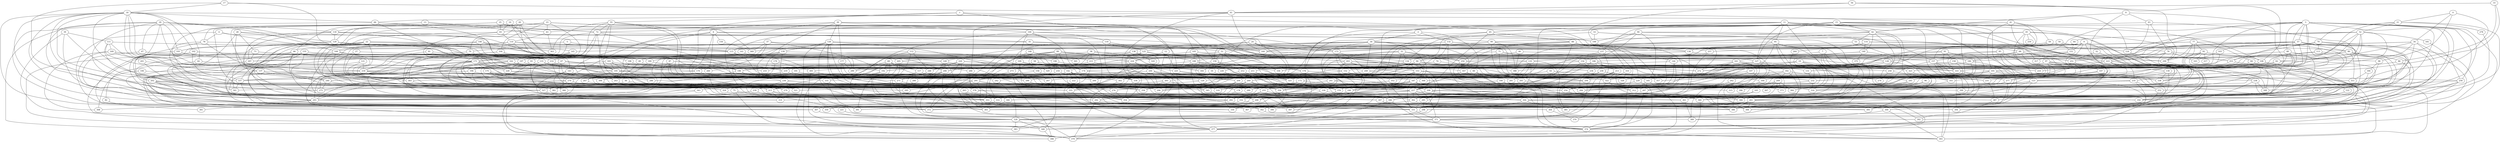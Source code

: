 strict graph "gnp_random_graph(400,0.015)" {
0;
1;
2;
3;
4;
5;
6;
7;
8;
9;
10;
11;
12;
13;
14;
15;
16;
17;
18;
19;
20;
21;
22;
23;
24;
25;
26;
27;
28;
29;
30;
31;
32;
33;
34;
35;
36;
37;
38;
39;
40;
41;
42;
43;
44;
45;
46;
47;
48;
49;
50;
51;
52;
53;
54;
55;
56;
57;
58;
59;
60;
61;
62;
63;
64;
65;
66;
67;
68;
69;
70;
71;
72;
73;
74;
75;
76;
77;
78;
79;
80;
81;
82;
83;
84;
85;
86;
87;
88;
89;
90;
91;
92;
93;
94;
95;
96;
97;
98;
99;
100;
101;
102;
103;
104;
105;
106;
107;
108;
109;
110;
111;
112;
113;
114;
115;
116;
117;
118;
119;
120;
121;
122;
123;
124;
125;
126;
127;
128;
129;
130;
131;
132;
133;
134;
135;
136;
137;
138;
139;
140;
141;
142;
143;
144;
145;
146;
147;
148;
149;
150;
151;
152;
153;
154;
155;
156;
157;
158;
159;
160;
161;
162;
163;
164;
165;
166;
167;
168;
169;
170;
171;
172;
173;
174;
175;
176;
177;
178;
179;
180;
181;
182;
183;
184;
185;
186;
187;
188;
189;
190;
191;
192;
193;
194;
195;
196;
197;
198;
199;
200;
201;
202;
203;
204;
205;
206;
207;
208;
209;
210;
211;
212;
213;
214;
215;
216;
217;
218;
219;
220;
221;
222;
223;
224;
225;
226;
227;
228;
229;
230;
231;
232;
233;
234;
235;
236;
237;
238;
239;
240;
241;
242;
243;
244;
245;
246;
247;
248;
249;
250;
251;
252;
253;
254;
255;
256;
257;
258;
259;
260;
261;
262;
263;
264;
265;
266;
267;
268;
269;
270;
271;
272;
273;
274;
275;
276;
277;
278;
279;
280;
281;
282;
283;
284;
285;
286;
287;
288;
289;
290;
291;
292;
293;
294;
295;
296;
297;
298;
299;
300;
301;
302;
303;
304;
305;
306;
307;
308;
309;
310;
311;
312;
313;
314;
315;
316;
317;
318;
319;
320;
321;
322;
323;
324;
325;
326;
327;
328;
329;
330;
331;
332;
333;
334;
335;
336;
337;
338;
339;
340;
341;
342;
343;
344;
345;
346;
347;
348;
349;
350;
351;
352;
353;
354;
355;
356;
357;
358;
359;
360;
361;
362;
363;
364;
365;
366;
367;
368;
369;
370;
371;
372;
373;
374;
375;
376;
377;
378;
379;
380;
381;
382;
383;
384;
385;
386;
387;
388;
389;
390;
391;
392;
393;
394;
395;
396;
397;
398;
399;
0 -- 321  [is_available=True, prob="1.0"];
0 -- 34  [is_available=True, prob="0.933136876456"];
0 -- 98  [is_available=True, prob="0.237084236688"];
0 -- 21  [is_available=True, prob="0.727317958324"];
1 -- 120  [is_available=True, prob="0.997202126298"];
1 -- 223  [is_available=True, prob="1.0"];
1 -- 390  [is_available=True, prob="0.0516018125432"];
1 -- 55  [is_available=True, prob="0.433424816413"];
2 -- 132  [is_available=True, prob="0.385358193979"];
2 -- 60  [is_available=True, prob="1.0"];
2 -- 358  [is_available=True, prob="1.0"];
2 -- 30  [is_available=True, prob="0.91705384479"];
3 -- 256  [is_available=True, prob="0.508644538204"];
3 -- 161  [is_available=True, prob="1.0"];
3 -- 290  [is_available=True, prob="0.98682825446"];
3 -- 292  [is_available=True, prob="0.907882051799"];
3 -- 231  [is_available=True, prob="0.872385563677"];
3 -- 332  [is_available=True, prob="0.10950970565"];
3 -- 298  [is_available=True, prob="0.705520564978"];
3 -- 300  [is_available=True, prob="0.110943415769"];
3 -- 288  [is_available=True, prob="0.825067114527"];
3 -- 48  [is_available=True, prob="1.0"];
3 -- 338  [is_available=True, prob="0.523494564769"];
3 -- 367  [is_available=True, prob="1.0"];
3 -- 57  [is_available=True, prob="0.640745748376"];
3 -- 63  [is_available=True, prob="1.0"];
3 -- 223  [is_available=True, prob="0.215077268032"];
4 -- 219  [is_available=True, prob="1.0"];
4 -- 365  [is_available=True, prob="0.0408968001293"];
4 -- 78  [is_available=True, prob="0.740216981965"];
4 -- 231  [is_available=True, prob="0.224654504717"];
5 -- 193  [is_available=True, prob="0.194057035607"];
5 -- 115  [is_available=True, prob="0.0646496190667"];
5 -- 382  [is_available=True, prob="0.834442079692"];
6 -- 35  [is_available=True, prob="0.0171887410376"];
6 -- 260  [is_available=True, prob="1.0"];
6 -- 199  [is_available=True, prob="0.182659500067"];
6 -- 269  [is_available=True, prob="0.325094632371"];
6 -- 143  [is_available=True, prob="1.0"];
6 -- 150  [is_available=True, prob="0.914874496909"];
6 -- 286  [is_available=True, prob="0.552264085519"];
7 -- 224  [is_available=True, prob="0.643117262385"];
7 -- 360  [is_available=True, prob="0.102009584817"];
7 -- 346  [is_available=True, prob="1.0"];
7 -- 331  [is_available=True, prob="0.105593525283"];
7 -- 364  [is_available=True, prob="0.416078314871"];
8 -- 42  [is_available=True, prob="0.10880215907"];
8 -- 43  [is_available=True, prob="0.274794376769"];
8 -- 101  [is_available=True, prob="0.0808029343959"];
8 -- 235  [is_available=True, prob="0.638793932408"];
9 -- 384  [is_available=True, prob="1.0"];
9 -- 360  [is_available=True, prob="0.160544791176"];
9 -- 168  [is_available=True, prob="0.971059793919"];
9 -- 173  [is_available=True, prob="0.189481408946"];
9 -- 399  [is_available=True, prob="0.182302598679"];
9 -- 232  [is_available=True, prob="0.217551944308"];
9 -- 243  [is_available=True, prob="0.360869296939"];
9 -- 151  [is_available=True, prob="0.755387063977"];
10 -- 128  [is_available=True, prob="1.0"];
10 -- 224  [is_available=True, prob="0.7396829951"];
10 -- 83  [is_available=True, prob="0.121623237352"];
10 -- 46  [is_available=True, prob="0.338351423483"];
11 -- 65  [is_available=True, prob="0.287653949749"];
11 -- 325  [is_available=True, prob="0.194667926222"];
11 -- 42  [is_available=True, prob="0.735951643832"];
11 -- 95  [is_available=True, prob="0.178121872744"];
11 -- 373  [is_available=True, prob="0.753678996544"];
11 -- 394  [is_available=True, prob="0.471559894613"];
11 -- 123  [is_available=True, prob="0.651613297935"];
11 -- 317  [is_available=True, prob="0.102657464947"];
11 -- 382  [is_available=True, prob="0.902695279919"];
11 -- 127  [is_available=True, prob="1.0"];
12 -- 224  [is_available=True, prob="0.275420714699"];
12 -- 225  [is_available=True, prob="1.0"];
12 -- 379  [is_available=True, prob="0.28086809431"];
13 -- 72  [is_available=True, prob="0.448453499551"];
13 -- 173  [is_available=True, prob="0.36775064063"];
13 -- 78  [is_available=True, prob="1.0"];
13 -- 295  [is_available=True, prob="0.89778564652"];
14 -- 311  [is_available=True, prob="1.0"];
14 -- 68  [is_available=True, prob="0.896141693667"];
14 -- 94  [is_available=True, prob="0.827809321445"];
14 -- 199  [is_available=True, prob="1.0"];
15 -- 134  [is_available=True, prob="1.0"];
15 -- 232  [is_available=True, prob="0.676784141253"];
15 -- 42  [is_available=True, prob="0.992512492826"];
15 -- 108  [is_available=True, prob="0.00555135838139"];
15 -- 237  [is_available=True, prob="1.0"];
15 -- 238  [is_available=True, prob="1.0"];
15 -- 176  [is_available=True, prob="0.36043303888"];
15 -- 392  [is_available=True, prob="0.566819496318"];
15 -- 115  [is_available=True, prob="1.0"];
15 -- 127  [is_available=True, prob="0.969714183996"];
16 -- 120  [is_available=True, prob="0.140940275707"];
16 -- 227  [is_available=True, prob="0.52184848431"];
17 -- 18  [is_available=True, prob="0.249174700237"];
17 -- 275  [is_available=True, prob="0.898410669167"];
17 -- 61  [is_available=True, prob="0.00738019796301"];
17 -- 302  [is_available=True, prob="0.772241990548"];
18 -- 66  [is_available=True, prob="0.691488506208"];
18 -- 195  [is_available=True, prob="0.510825799139"];
18 -- 102  [is_available=True, prob="0.757118295865"];
18 -- 337  [is_available=True, prob="0.817062350906"];
18 -- 307  [is_available=True, prob="0.903620190265"];
18 -- 298  [is_available=True, prob="0.790492325229"];
18 -- 331  [is_available=True, prob="0.483039744607"];
18 -- 44  [is_available=True, prob="1.0"];
18 -- 240  [is_available=True, prob="0.841830999405"];
18 -- 275  [is_available=True, prob="1.0"];
18 -- 218  [is_available=True, prob="0.264690637443"];
18 -- 124  [is_available=True, prob="0.70905731367"];
18 -- 282  [is_available=True, prob="1.0"];
19 -- 379  [is_available=True, prob="0.646292699511"];
19 -- 393  [is_available=True, prob="0.979719070343"];
19 -- 195  [is_available=True, prob="0.663442107806"];
19 -- 229  [is_available=True, prob="0.989429959995"];
19 -- 373  [is_available=True, prob="0.282439516419"];
20 -- 152  [is_available=True, prob="1.0"];
20 -- 173  [is_available=True, prob="0.487876137165"];
20 -- 118  [is_available=True, prob="0.983834753594"];
20 -- 70  [is_available=True, prob="0.409355177449"];
20 -- 142  [is_available=True, prob="1.0"];
21 -- 298  [is_available=True, prob="0.160880500683"];
21 -- 142  [is_available=True, prob="0.073925986434"];
21 -- 79  [is_available=True, prob="0.834293220938"];
21 -- 52  [is_available=True, prob="0.405781795619"];
21 -- 278  [is_available=True, prob="0.341130410477"];
22 -- 196  [is_available=True, prob="1.0"];
22 -- 296  [is_available=True, prob="0.200590543234"];
22 -- 51  [is_available=True, prob="0.187433132812"];
22 -- 341  [is_available=True, prob="1.0"];
22 -- 282  [is_available=True, prob="1.0"];
22 -- 254  [is_available=True, prob="1.0"];
23 -- 129  [is_available=True, prob="0.62293103577"];
23 -- 134  [is_available=True, prob="0.0492723170875"];
23 -- 225  [is_available=True, prob="0.411743740247"];
23 -- 104  [is_available=True, prob="0.200389757781"];
23 -- 337  [is_available=True, prob="0.971159104313"];
23 -- 312  [is_available=True, prob="0.608676507445"];
23 -- 63  [is_available=True, prob="0.585211753954"];
23 -- 380  [is_available=True, prob="1.0"];
23 -- 159  [is_available=True, prob="0.309621519819"];
24 -- 225  [is_available=True, prob="1.0"];
24 -- 138  [is_available=True, prob="0.583694014174"];
24 -- 276  [is_available=True, prob="1.0"];
24 -- 173  [is_available=True, prob="1.0"];
24 -- 302  [is_available=True, prob="0.567766382699"];
25 -- 240  [is_available=True, prob="0.383251313408"];
25 -- 369  [is_available=True, prob="0.925924332872"];
25 -- 83  [is_available=True, prob="0.513184540267"];
25 -- 382  [is_available=True, prob="1.0"];
25 -- 63  [is_available=True, prob="0.895984262692"];
26 -- 100  [is_available=True, prob="1.0"];
26 -- 105  [is_available=True, prob="1.0"];
26 -- 177  [is_available=True, prob="0.615415973936"];
26 -- 153  [is_available=True, prob="0.996206991604"];
26 -- 314  [is_available=True, prob="0.953262788107"];
26 -- 380  [is_available=True, prob="1.0"];
26 -- 126  [is_available=True, prob="0.206328015426"];
26 -- 287  [is_available=True, prob="0.129887896007"];
27 -- 289  [is_available=True, prob="0.407393546154"];
27 -- 67  [is_available=True, prob="0.839999043149"];
27 -- 327  [is_available=True, prob="1.0"];
28 -- 137  [is_available=True, prob="1.0"];
28 -- 73  [is_available=True, prob="0.735764911324"];
28 -- 115  [is_available=True, prob="0.842829788704"];
28 -- 341  [is_available=True, prob="1.0"];
28 -- 129  [is_available=True, prob="0.466921014044"];
29 -- 193  [is_available=True, prob="0.518242673341"];
29 -- 354  [is_available=True, prob="0.727992124602"];
29 -- 197  [is_available=True, prob="0.0135139398164"];
29 -- 168  [is_available=True, prob="0.63284559133"];
29 -- 202  [is_available=True, prob="0.866638334678"];
29 -- 47  [is_available=True, prob="0.870608907877"];
29 -- 372  [is_available=True, prob="0.608065824038"];
29 -- 118  [is_available=True, prob="1.0"];
29 -- 153  [is_available=True, prob="0.836422693432"];
29 -- 319  [is_available=True, prob="0.165453013345"];
30 -- 232  [is_available=True, prob="0.809919619341"];
30 -- 395  [is_available=True, prob="0.149646731679"];
30 -- 354  [is_available=True, prob="0.764612644946"];
30 -- 46  [is_available=True, prob="0.428707491617"];
30 -- 144  [is_available=True, prob="0.706606884378"];
30 -- 115  [is_available=True, prob="0.359287034599"];
30 -- 149  [is_available=True, prob="1.0"];
30 -- 249  [is_available=True, prob="1.0"];
30 -- 187  [is_available=True, prob="0.874033330408"];
30 -- 159  [is_available=True, prob="0.090297861922"];
31 -- 352  [is_available=True, prob="0.414685603232"];
31 -- 356  [is_available=True, prob="1.0"];
31 -- 134  [is_available=True, prob="0.708269009853"];
31 -- 294  [is_available=True, prob="0.875702491456"];
31 -- 376  [is_available=True, prob="0.19374742581"];
31 -- 250  [is_available=True, prob="0.962138882076"];
32 -- 251  [is_available=True, prob="0.61554108324"];
32 -- 350  [is_available=True, prob="1.0"];
33 -- 338  [is_available=True, prob="0.718054088804"];
33 -- 61  [is_available=True, prob="0.679262586877"];
33 -- 86  [is_available=True, prob="1.0"];
34 -- 68  [is_available=True, prob="0.373170989134"];
34 -- 277  [is_available=True, prob="0.655950647238"];
34 -- 377  [is_available=True, prob="0.706298505716"];
34 -- 356  [is_available=True, prob="1.0"];
34 -- 251  [is_available=True, prob="0.270887782928"];
34 -- 62  [is_available=True, prob="0.829199309504"];
34 -- 309  [is_available=True, prob="1.0"];
35 -- 293  [is_available=True, prob="0.339500918244"];
35 -- 125  [is_available=True, prob="1.0"];
35 -- 237  [is_available=True, prob="0.0147199248424"];
36 -- 178  [is_available=True, prob="0.776959066627"];
36 -- 300  [is_available=True, prob="0.028873254283"];
36 -- 382  [is_available=True, prob="0.616411094544"];
37 -- 160  [is_available=True, prob="1.0"];
37 -- 192  [is_available=True, prob="0.0716399576597"];
37 -- 70  [is_available=True, prob="0.970416467822"];
37 -- 167  [is_available=True, prob="0.477690860527"];
37 -- 369  [is_available=True, prob="0.627795606623"];
37 -- 49  [is_available=True, prob="0.372058184218"];
37 -- 279  [is_available=True, prob="0.349887909561"];
38 -- 192  [is_available=True, prob="0.616260874743"];
38 -- 161  [is_available=True, prob="0.843908111173"];
38 -- 356  [is_available=True, prob="0.00601096173239"];
38 -- 171  [is_available=True, prob="0.921382704349"];
38 -- 301  [is_available=True, prob="0.915683486447"];
38 -- 333  [is_available=True, prob="0.250371125962"];
38 -- 215  [is_available=True, prob="0.50280865797"];
39 -- 348  [is_available=True, prob="1.0"];
39 -- 293  [is_available=True, prob="0.892285856287"];
39 -- 246  [is_available=True, prob="1.0"];
39 -- 111  [is_available=True, prob="0.20807644137"];
40 -- 388  [is_available=True, prob="1.0"];
40 -- 157  [is_available=True, prob="0.223944364046"];
40 -- 94  [is_available=True, prob="0.105054873718"];
41 -- 101  [is_available=True, prob="0.666958353486"];
41 -- 72  [is_available=True, prob="0.409853242472"];
41 -- 297  [is_available=True, prob="0.10852747018"];
41 -- 250  [is_available=True, prob="0.917851338403"];
41 -- 59  [is_available=True, prob="0.286615826241"];
41 -- 284  [is_available=True, prob="1.0"];
42 -- 322  [is_available=True, prob="0.672698696389"];
42 -- 204  [is_available=True, prob="1.0"];
42 -- 140  [is_available=True, prob="1.0"];
42 -- 173  [is_available=True, prob="0.663234192768"];
42 -- 304  [is_available=True, prob="1.0"];
42 -- 179  [is_available=True, prob="0.389069937072"];
42 -- 53  [is_available=True, prob="0.0580171459042"];
43 -- 124  [is_available=True, prob="0.923112220561"];
43 -- 83  [is_available=True, prob="0.477407712231"];
43 -- 76  [is_available=True, prob="0.273920116876"];
43 -- 304  [is_available=True, prob="0.748966230016"];
44 -- 292  [is_available=True, prob="0.463058761808"];
44 -- 101  [is_available=True, prob="0.453787420363"];
45 -- 51  [is_available=True, prob="0.452904789858"];
45 -- 99  [is_available=True, prob="0.516728106928"];
45 -- 294  [is_available=True, prob="1.0"];
45 -- 299  [is_available=True, prob="1.0"];
45 -- 367  [is_available=True, prob="0.127199359664"];
45 -- 305  [is_available=True, prob="0.120819318405"];
45 -- 259  [is_available=True, prob="1.0"];
45 -- 349  [is_available=True, prob="0.0652303533767"];
46 -- 268  [is_available=True, prob="0.28277849531"];
46 -- 366  [is_available=True, prob="0.693471919487"];
46 -- 49  [is_available=True, prob="0.637524851223"];
46 -- 82  [is_available=True, prob="0.733537458327"];
46 -- 307  [is_available=True, prob="0.462934075043"];
47 -- 293  [is_available=True, prob="0.286181786402"];
47 -- 189  [is_available=True, prob="0.153764851429"];
48 -- 258  [is_available=True, prob="0.734464997108"];
48 -- 261  [is_available=True, prob="0.15956319271"];
48 -- 134  [is_available=True, prob="1.0"];
48 -- 210  [is_available=True, prob="1.0"];
48 -- 282  [is_available=True, prob="1.0"];
49 -- 226  [is_available=True, prob="1.0"];
49 -- 247  [is_available=True, prob="1.0"];
50 -- 80  [is_available=True, prob="1.0"];
50 -- 369  [is_available=True, prob="0.838113024123"];
50 -- 157  [is_available=True, prob="1.0"];
50 -- 151  [is_available=True, prob="0.696166698201"];
51 -- 336  [is_available=True, prob="0.169758091372"];
51 -- 214  [is_available=True, prob="1.0"];
51 -- 203  [is_available=True, prob="0.89525135566"];
51 -- 204  [is_available=True, prob="0.457239348573"];
51 -- 176  [is_available=True, prob="0.989926263567"];
51 -- 159  [is_available=True, prob="0.451625264566"];
52 -- 64  [is_available=True, prob="1.0"];
52 -- 323  [is_available=True, prob="0.294131969381"];
52 -- 135  [is_available=True, prob="0.346026634795"];
52 -- 329  [is_available=True, prob="0.460092235753"];
52 -- 302  [is_available=True, prob="1.0"];
52 -- 272  [is_available=True, prob="0.690344239511"];
52 -- 241  [is_available=True, prob="0.718195935996"];
52 -- 181  [is_available=True, prob="0.966235834102"];
52 -- 124  [is_available=True, prob="0.00393811789441"];
53 -- 136  [is_available=True, prob="0.956454453818"];
53 -- 351  [is_available=True, prob="0.237402816931"];
54 -- 120  [is_available=True, prob="0.966493898217"];
54 -- 338  [is_available=True, prob="1.0"];
55 -- 288  [is_available=True, prob="0.20047917929"];
55 -- 321  [is_available=True, prob="1.0"];
55 -- 72  [is_available=True, prob="0.00948488180329"];
55 -- 362  [is_available=True, prob="1.0"];
55 -- 363  [is_available=True, prob="0.962759533673"];
55 -- 207  [is_available=True, prob="1.0"];
55 -- 93  [is_available=True, prob="0.239613842419"];
56 -- 299  [is_available=True, prob="0.938010693769"];
56 -- 108  [is_available=True, prob="0.33737905704"];
56 -- 61  [is_available=True, prob="0.565350841556"];
56 -- 199  [is_available=True, prob="0.604571184211"];
57 -- 374  [is_available=True, prob="1.0"];
57 -- 103  [is_available=True, prob="1.0"];
57 -- 366  [is_available=True, prob="0.707651459393"];
57 -- 253  [is_available=True, prob="1.0"];
57 -- 80  [is_available=True, prob="0.389484705241"];
57 -- 245  [is_available=True, prob="1.0"];
57 -- 349  [is_available=True, prob="0.0455276909016"];
57 -- 251  [is_available=True, prob="0.0662682263445"];
57 -- 188  [is_available=True, prob="1.0"];
57 -- 157  [is_available=True, prob="1.0"];
57 -- 350  [is_available=True, prob="0.938329973493"];
58 -- 216  [is_available=True, prob="0.494918563092"];
58 -- 249  [is_available=True, prob="0.985084024412"];
58 -- 273  [is_available=True, prob="0.196314769708"];
59 -- 160  [is_available=True, prob="1.0"];
59 -- 76  [is_available=True, prob="0.166403558452"];
59 -- 272  [is_available=True, prob="0.057898004664"];
60 -- 283  [is_available=True, prob="0.193982041773"];
60 -- 374  [is_available=True, prob="0.0621402317306"];
61 -- 160  [is_available=True, prob="1.0"];
61 -- 66  [is_available=True, prob="0.977421232761"];
61 -- 266  [is_available=True, prob="0.686949714578"];
61 -- 354  [is_available=True, prob="0.588879135521"];
61 -- 397  [is_available=True, prob="0.82548498988"];
62 -- 361  [is_available=True, prob="0.663450668363"];
62 -- 131  [is_available=True, prob="0.18551692674"];
62 -- 230  [is_available=True, prob="1.0"];
63 -- 363  [is_available=True, prob="0.981381849369"];
63 -- 110  [is_available=True, prob="0.426164544431"];
64 -- 151  [is_available=True, prob="0.531629941016"];
65 -- 288  [is_available=True, prob="0.127288277203"];
65 -- 389  [is_available=True, prob="0.00512395587502"];
65 -- 176  [is_available=True, prob="1.0"];
65 -- 372  [is_available=True, prob="0.0421112803485"];
65 -- 88  [is_available=True, prob="0.201135541897"];
66 -- 196  [is_available=True, prob="0.814388607793"];
66 -- 72  [is_available=True, prob="0.0547809280744"];
66 -- 204  [is_available=True, prob="1.0"];
66 -- 398  [is_available=True, prob="0.0980179207087"];
67 -- 321  [is_available=True, prob="0.58370424877"];
67 -- 195  [is_available=True, prob="0.698583622118"];
67 -- 260  [is_available=True, prob="0.187418832201"];
67 -- 236  [is_available=True, prob="0.585271137456"];
67 -- 270  [is_available=True, prob="1.0"];
68 -- 353  [is_available=True, prob="0.160132887791"];
68 -- 260  [is_available=True, prob="1.0"];
68 -- 147  [is_available=True, prob="0.367602521846"];
68 -- 180  [is_available=True, prob="0.354646426944"];
68 -- 351  [is_available=True, prob="1.0"];
69 -- 192  [is_available=True, prob="1.0"];
69 -- 290  [is_available=True, prob="0.0646226295663"];
69 -- 396  [is_available=True, prob="1.0"];
69 -- 266  [is_available=True, prob="0.404345320984"];
69 -- 364  [is_available=True, prob="1.0"];
69 -- 117  [is_available=True, prob="0.70166641407"];
69 -- 379  [is_available=True, prob="0.176816703384"];
70 -- 297  [is_available=True, prob="1.0"];
70 -- 143  [is_available=True, prob="0.815043341413"];
71 -- 272  [is_available=True, prob="1.0"];
71 -- 164  [is_available=True, prob="1.0"];
71 -- 230  [is_available=True, prob="0.985511002542"];
71 -- 134  [is_available=True, prob="0.624372985781"];
71 -- 325  [is_available=True, prob="0.696106273342"];
72 -- 99  [is_available=True, prob="0.208097293684"];
72 -- 243  [is_available=True, prob="0.809452058696"];
72 -- 328  [is_available=True, prob="0.439737473093"];
72 -- 171  [is_available=True, prob="1.0"];
72 -- 195  [is_available=True, prob="1.0"];
72 -- 281  [is_available=True, prob="0.512736596939"];
73 -- 297  [is_available=True, prob="0.0881691925467"];
73 -- 162  [is_available=True, prob="1.0"];
73 -- 214  [is_available=True, prob="0.469696322751"];
73 -- 319  [is_available=True, prob="1.0"];
74 -- 272  [is_available=True, prob="0.990757908385"];
74 -- 291  [is_available=True, prob="0.757736810458"];
75 -- 314  [is_available=True, prob="0.805307994873"];
75 -- 347  [is_available=True, prob="0.487946026187"];
75 -- 348  [is_available=True, prob="0.351294650189"];
76 -- 98  [is_available=True, prob="0.386497175378"];
76 -- 163  [is_available=True, prob="0.211738613078"];
76 -- 393  [is_available=True, prob="1.0"];
76 -- 269  [is_available=True, prob="0.848500482763"];
76 -- 223  [is_available=True, prob="1.0"];
77 -- 224  [is_available=True, prob="1.0"];
77 -- 324  [is_available=True, prob="0.884628050312"];
77 -- 261  [is_available=True, prob="0.0223786850629"];
77 -- 299  [is_available=True, prob="0.563102578098"];
77 -- 208  [is_available=True, prob="1.0"];
77 -- 115  [is_available=True, prob="1.0"];
77 -- 84  [is_available=True, prob="0.290542247752"];
77 -- 92  [is_available=True, prob="1.0"];
78 -- 291  [is_available=True, prob="1.0"];
78 -- 293  [is_available=True, prob="0.696886703042"];
78 -- 145  [is_available=True, prob="0.738028595774"];
78 -- 318  [is_available=True, prob="0.215176429218"];
79 -- 257  [is_available=True, prob="0.713861042326"];
79 -- 296  [is_available=True, prob="0.424087917253"];
79 -- 396  [is_available=True, prob="0.424695746767"];
79 -- 113  [is_available=True, prob="0.365842946266"];
79 -- 219  [is_available=True, prob="1.0"];
80 -- 128  [is_available=True, prob="1.0"];
80 -- 394  [is_available=True, prob="0.513137772762"];
80 -- 180  [is_available=True, prob="0.342410148884"];
80 -- 86  [is_available=True, prob="0.690349017821"];
80 -- 311  [is_available=True, prob="0.987055289172"];
80 -- 346  [is_available=True, prob="0.90777850644"];
81 -- 200  [is_available=True, prob="0.809577469003"];
81 -- 218  [is_available=True, prob="1.0"];
81 -- 135  [is_available=True, prob="0.867463735995"];
82 -- 381  [is_available=True, prob="1.0"];
83 -- 288  [is_available=True, prob="0.886201622665"];
83 -- 295  [is_available=True, prob="0.391527422938"];
83 -- 110  [is_available=True, prob="1.0"];
84 -- 336  [is_available=True, prob="0.0353813870444"];
84 -- 309  [is_available=True, prob="0.962806624191"];
85 -- 144  [is_available=True, prob="1.0"];
85 -- 210  [is_available=True, prob="1.0"];
85 -- 123  [is_available=True, prob="0.721699372147"];
85 -- 387  [is_available=True, prob="1.0"];
85 -- 333  [is_available=True, prob="0.576176958613"];
86 -- 123  [is_available=True, prob="0.866524224636"];
86 -- 300  [is_available=True, prob="0.21749642092"];
87 -- 291  [is_available=True, prob="0.900303485291"];
87 -- 226  [is_available=True, prob="0.137556596398"];
87 -- 131  [is_available=True, prob="0.592032561757"];
87 -- 285  [is_available=True, prob="0.77748881861"];
87 -- 313  [is_available=True, prob="0.181517346668"];
88 -- 374  [is_available=True, prob="0.0885979728865"];
88 -- 229  [is_available=True, prob="1.0"];
88 -- 336  [is_available=True, prob="0.618935961819"];
88 -- 145  [is_available=True, prob="0.480796166186"];
88 -- 310  [is_available=True, prob="0.870127806455"];
88 -- 250  [is_available=True, prob="0.963561870467"];
88 -- 346  [is_available=True, prob="0.583438790926"];
88 -- 285  [is_available=True, prob="0.158520660013"];
88 -- 357  [is_available=True, prob="0.0239086957301"];
89 -- 128  [is_available=True, prob="0.56876014347"];
89 -- 320  [is_available=True, prob="1.0"];
89 -- 329  [is_available=True, prob="0.0320513318033"];
89 -- 142  [is_available=True, prob="1.0"];
89 -- 372  [is_available=True, prob="1.0"];
89 -- 378  [is_available=True, prob="0.231772512165"];
89 -- 284  [is_available=True, prob="0.233981284949"];
89 -- 190  [is_available=True, prob="0.0502028413184"];
90 -- 388  [is_available=True, prob="0.987507223535"];
90 -- 199  [is_available=True, prob="1.0"];
90 -- 114  [is_available=True, prob="1.0"];
90 -- 281  [is_available=True, prob="0.922193465465"];
90 -- 185  [is_available=True, prob="0.831787107392"];
90 -- 157  [is_available=True, prob="0.278949454588"];
91 -- 195  [is_available=True, prob="0.303145732766"];
91 -- 196  [is_available=True, prob="0.464058867836"];
91 -- 333  [is_available=True, prob="0.169144302591"];
91 -- 208  [is_available=True, prob="0.853887591707"];
91 -- 339  [is_available=True, prob="0.578959860176"];
91 -- 158  [is_available=True, prob="1.0"];
92 -- 163  [is_available=True, prob="0.489178068188"];
92 -- 360  [is_available=True, prob="0.274701681213"];
92 -- 299  [is_available=True, prob="0.598177200787"];
92 -- 108  [is_available=True, prob="0.941712915415"];
92 -- 217  [is_available=True, prob="0.201581154629"];
92 -- 287  [is_available=True, prob="0.316123124081"];
93 -- 316  [is_available=True, prob="1.0"];
93 -- 228  [is_available=True, prob="0.38360470318"];
93 -- 293  [is_available=True, prob="1.0"];
93 -- 382  [is_available=True, prob="1.0"];
94 -- 226  [is_available=True, prob="0.785081253017"];
94 -- 174  [is_available=True, prob="0.587040370988"];
94 -- 242  [is_available=True, prob="1.0"];
94 -- 374  [is_available=True, prob="0.448281378255"];
94 -- 344  [is_available=True, prob="0.279000225742"];
94 -- 187  [is_available=True, prob="0.274731200695"];
94 -- 156  [is_available=True, prob="0.358503766003"];
94 -- 351  [is_available=True, prob="0.463512349573"];
95 -- 346  [is_available=True, prob="0.0867349766836"];
95 -- 232  [is_available=True, prob="1.0"];
95 -- 393  [is_available=True, prob="1.0"];
95 -- 237  [is_available=True, prob="1.0"];
95 -- 314  [is_available=True, prob="0.406697156547"];
95 -- 284  [is_available=True, prob="0.65596869756"];
95 -- 125  [is_available=True, prob="0.507791613033"];
96 -- 261  [is_available=True, prob="0.474958929994"];
96 -- 254  [is_available=True, prob="0.404465034608"];
97 -- 130  [is_available=True, prob="0.221296574244"];
97 -- 357  [is_available=True, prob="0.710857540491"];
97 -- 232  [is_available=True, prob="0.0959501097435"];
97 -- 235  [is_available=True, prob="1.0"];
97 -- 271  [is_available=True, prob="0.116407688594"];
97 -- 272  [is_available=True, prob="0.584318989622"];
97 -- 360  [is_available=True, prob="0.0100070605161"];
97 -- 211  [is_available=True, prob="0.127556022192"];
97 -- 185  [is_available=True, prob="1.0"];
97 -- 349  [is_available=True, prob="1.0"];
98 -- 184  [is_available=True, prob="0.70566193278"];
98 -- 252  [is_available=True, prob="0.968726248057"];
99 -- 160  [is_available=True, prob="0.724505214148"];
99 -- 388  [is_available=True, prob="0.951765629557"];
99 -- 272  [is_available=True, prob="0.463202743252"];
99 -- 344  [is_available=True, prob="1.0"];
99 -- 185  [is_available=True, prob="0.623590823807"];
100 -- 355  [is_available=True, prob="0.690611728782"];
100 -- 199  [is_available=True, prob="0.915884763392"];
100 -- 109  [is_available=True, prob="1.0"];
100 -- 174  [is_available=True, prob="0.777245086044"];
100 -- 306  [is_available=True, prob="0.166002775703"];
100 -- 372  [is_available=True, prob="0.769449627478"];
100 -- 119  [is_available=True, prob="0.434974888405"];
101 -- 229  [is_available=True, prob="0.374975231818"];
101 -- 231  [is_available=True, prob="0.879846706079"];
101 -- 238  [is_available=True, prob="0.600954054158"];
101 -- 207  [is_available=True, prob="0.118659637939"];
101 -- 296  [is_available=True, prob="1.0"];
101 -- 252  [is_available=True, prob="0.548646483236"];
102 -- 337  [is_available=True, prob="0.116310889368"];
102 -- 179  [is_available=True, prob="0.764388116663"];
102 -- 190  [is_available=True, prob="1.0"];
102 -- 353  [is_available=True, prob="0.131379006039"];
103 -- 248  [is_available=True, prob="0.954023549116"];
103 -- 163  [is_available=True, prob="0.00273487823308"];
104 -- 303  [is_available=True, prob="0.319784810776"];
104 -- 290  [is_available=True, prob="0.896247870011"];
104 -- 215  [is_available=True, prob="1.0"];
104 -- 284  [is_available=True, prob="0.064156452696"];
105 -- 388  [is_available=True, prob="0.00526334346186"];
105 -- 325  [is_available=True, prob="0.434672426604"];
105 -- 206  [is_available=True, prob="0.902592174378"];
105 -- 120  [is_available=True, prob="0.93180113391"];
105 -- 188  [is_available=True, prob="0.27242973898"];
105 -- 250  [is_available=True, prob="0.571060882585"];
106 -- 200  [is_available=True, prob="0.802358095851"];
106 -- 308  [is_available=True, prob="1.0"];
107 -- 312  [is_available=True, prob="0.959589313528"];
107 -- 164  [is_available=True, prob="1.0"];
107 -- 325  [is_available=True, prob="0.771871001172"];
108 -- 167  [is_available=True, prob="1.0"];
108 -- 300  [is_available=True, prob="1.0"];
108 -- 337  [is_available=True, prob="0.0395424143746"];
108 -- 152  [is_available=True, prob="1.0"];
108 -- 122  [is_available=True, prob="0.911209034482"];
109 -- 353  [is_available=True, prob="0.426126350341"];
109 -- 354  [is_available=True, prob="1.0"];
109 -- 174  [is_available=True, prob="1.0"];
109 -- 176  [is_available=True, prob="0.609085353691"];
109 -- 344  [is_available=True, prob="0.0680222332703"];
109 -- 314  [is_available=True, prob="1.0"];
110 -- 257  [is_available=True, prob="1.0"];
110 -- 358  [is_available=True, prob="0.3443635443"];
110 -- 371  [is_available=True, prob="0.145139072952"];
110 -- 115  [is_available=True, prob="0.516101750101"];
110 -- 378  [is_available=True, prob="0.731477115111"];
110 -- 211  [is_available=True, prob="1.0"];
111 -- 360  [is_available=True, prob="0.226836458833"];
111 -- 169  [is_available=True, prob="0.713364234928"];
111 -- 303  [is_available=True, prob="0.0264772213397"];
111 -- 253  [is_available=True, prob="0.0804614709032"];
111 -- 254  [is_available=True, prob="0.602578428991"];
112 -- 248  [is_available=True, prob="0.894611962206"];
112 -- 241  [is_available=True, prob="0.737570422994"];
112 -- 282  [is_available=True, prob="0.76234171335"];
112 -- 197  [is_available=True, prob="0.884754986562"];
112 -- 270  [is_available=True, prob="0.673473612677"];
113 -- 128  [is_available=True, prob="0.769538653869"];
113 -- 316  [is_available=True, prob="0.682026525959"];
113 -- 116  [is_available=True, prob="0.44117017547"];
113 -- 253  [is_available=True, prob="1.0"];
114 -- 136  [is_available=True, prob="0.542150829677"];
114 -- 299  [is_available=True, prob="0.378569991155"];
114 -- 140  [is_available=True, prob="0.252383252008"];
114 -- 264  [is_available=True, prob="0.940799789747"];
114 -- 124  [is_available=True, prob="1.0"];
115 -- 322  [is_available=True, prob="1.0"];
115 -- 206  [is_available=True, prob="0.159946678113"];
115 -- 127  [is_available=True, prob="0.775662815858"];
116 -- 331  [is_available=True, prob="0.959309280158"];
116 -- 340  [is_available=True, prob="0.653879013918"];
117 -- 304  [is_available=True, prob="0.885486836861"];
117 -- 302  [is_available=True, prob="0.1529880214"];
118 -- 160  [is_available=True, prob="0.0275450250163"];
118 -- 129  [is_available=True, prob="1.0"];
118 -- 197  [is_available=True, prob="0.654042040924"];
118 -- 297  [is_available=True, prob="1.0"];
118 -- 224  [is_available=True, prob="1.0"];
118 -- 240  [is_available=True, prob="0.546633228194"];
119 -- 336  [is_available=True, prob="0.70318450286"];
119 -- 273  [is_available=True, prob="0.572892130416"];
119 -- 125  [is_available=True, prob="0.673680147861"];
119 -- 334  [is_available=True, prob="1.0"];
120 -- 324  [is_available=True, prob="1.0"];
120 -- 397  [is_available=True, prob="1.0"];
120 -- 345  [is_available=True, prob="0.847328162521"];
121 -- 218  [is_available=True, prob="0.712123062034"];
121 -- 356  [is_available=True, prob="0.971469416204"];
121 -- 314  [is_available=True, prob="0.735563304498"];
122 -- 364  [is_available=True, prob="0.279071977091"];
122 -- 350  [is_available=True, prob="0.949562717735"];
123 -- 384  [is_available=True, prob="0.232802751341"];
123 -- 386  [is_available=True, prob="0.106778388082"];
123 -- 331  [is_available=True, prob="0.727428028006"];
123 -- 285  [is_available=True, prob="0.449012034119"];
124 -- 328  [is_available=True, prob="0.405139298305"];
124 -- 379  [is_available=True, prob="1.0"];
125 -- 296  [is_available=True, prob="0.538055033695"];
125 -- 268  [is_available=True, prob="0.764138792399"];
125 -- 251  [is_available=True, prob="0.0152657247316"];
125 -- 188  [is_available=True, prob="0.676915509015"];
125 -- 189  [is_available=True, prob="1.0"];
126 -- 261  [is_available=True, prob="1.0"];
126 -- 358  [is_available=True, prob="0.560314748455"];
126 -- 139  [is_available=True, prob="1.0"];
126 -- 397  [is_available=True, prob="0.917701882193"];
126 -- 273  [is_available=True, prob="1.0"];
126 -- 378  [is_available=True, prob="1.0"];
126 -- 379  [is_available=True, prob="0.890342312568"];
126 -- 250  [is_available=True, prob="1.0"];
127 -- 289  [is_available=True, prob="1.0"];
127 -- 269  [is_available=True, prob="0.0819474248328"];
127 -- 274  [is_available=True, prob="0.0120913450175"];
127 -- 340  [is_available=True, prob="0.362088060501"];
127 -- 182  [is_available=True, prob="0.368792169832"];
127 -- 376  [is_available=True, prob="1.0"];
127 -- 282  [is_available=True, prob="0.949752293074"];
128 -- 195  [is_available=True, prob="0.882410132301"];
128 -- 204  [is_available=True, prob="0.559708246031"];
128 -- 234  [is_available=True, prob="0.291293760407"];
128 -- 351  [is_available=True, prob="0.0345785966919"];
129 -- 136  [is_available=True, prob="1.0"];
129 -- 305  [is_available=True, prob="1.0"];
129 -- 313  [is_available=True, prob="0.78661931211"];
129 -- 346  [is_available=True, prob="0.963454927911"];
130 -- 338  [is_available=True, prob="0.117718360005"];
130 -- 357  [is_available=True, prob="0.670684320001"];
130 -- 277  [is_available=True, prob="0.79325034137"];
130 -- 319  [is_available=True, prob="0.529379466739"];
131 -- 232  [is_available=True, prob="1.0"];
132 -- 136  [is_available=True, prob="1.0"];
132 -- 304  [is_available=True, prob="0.239388735415"];
132 -- 296  [is_available=True, prob="0.723486450601"];
132 -- 153  [is_available=True, prob="0.707853235455"];
132 -- 253  [is_available=True, prob="0.399616290161"];
133 -- 194  [is_available=True, prob="0.920977782087"];
133 -- 195  [is_available=True, prob="1.0"];
133 -- 293  [is_available=True, prob="0.265368458203"];
133 -- 233  [is_available=True, prob="1.0"];
133 -- 304  [is_available=True, prob="0.303478864498"];
133 -- 156  [is_available=True, prob="0.0478139522226"];
133 -- 357  [is_available=True, prob="0.270727141201"];
134 -- 192  [is_available=True, prob="1.0"];
134 -- 328  [is_available=True, prob="1.0"];
134 -- 153  [is_available=True, prob="0.462590705266"];
134 -- 335  [is_available=True, prob="0.849714050896"];
135 -- 385  [is_available=True, prob="0.691076308499"];
135 -- 196  [is_available=True, prob="0.657253141514"];
135 -- 265  [is_available=True, prob="0.259966650248"];
135 -- 362  [is_available=True, prob="0.80701752132"];
135 -- 207  [is_available=True, prob="0.498273747273"];
136 -- 362  [is_available=True, prob="0.761982855614"];
136 -- 205  [is_available=True, prob="1.0"];
136 -- 180  [is_available=True, prob="1.0"];
137 -- 178  [is_available=True, prob="0.809304968079"];
137 -- 338  [is_available=True, prob="1.0"];
137 -- 359  [is_available=True, prob="0.974996914503"];
138 -- 320  [is_available=True, prob="0.713177668503"];
138 -- 197  [is_available=True, prob="1.0"];
138 -- 299  [is_available=True, prob="0.661939466972"];
138 -- 215  [is_available=True, prob="1.0"];
138 -- 191  [is_available=True, prob="1.0"];
139 -- 233  [is_available=True, prob="1.0"];
139 -- 170  [is_available=True, prob="0.289335695917"];
139 -- 236  [is_available=True, prob="1.0"];
139 -- 398  [is_available=True, prob="0.851159451745"];
139 -- 154  [is_available=True, prob="0.976907253679"];
140 -- 274  [is_available=True, prob="0.793429200381"];
140 -- 375  [is_available=True, prob="0.702556329626"];
140 -- 186  [is_available=True, prob="0.20021448083"];
140 -- 287  [is_available=True, prob="0.721332860152"];
141 -- 290  [is_available=True, prob="0.806130583418"];
141 -- 149  [is_available=True, prob="1.0"];
142 -- 354  [is_available=True, prob="0.634059597268"];
142 -- 200  [is_available=True, prob="0.892371167972"];
142 -- 236  [is_available=True, prob="0.846917003882"];
142 -- 334  [is_available=True, prob="0.3493828301"];
142 -- 208  [is_available=True, prob="0.636399268558"];
142 -- 377  [is_available=True, prob="0.364467353024"];
142 -- 222  [is_available=True, prob="0.325354562317"];
143 -- 265  [is_available=True, prob="0.939145995894"];
143 -- 380  [is_available=True, prob="0.631464931552"];
143 -- 377  [is_available=True, prob="0.154768647857"];
144 -- 246  [is_available=True, prob="0.982320287762"];
144 -- 226  [is_available=True, prob="1.0"];
144 -- 284  [is_available=True, prob="0.736783394829"];
145 -- 162  [is_available=True, prob="1.0"];
145 -- 367  [is_available=True, prob="0.929764353025"];
145 -- 382  [is_available=True, prob="0.695558724069"];
145 -- 255  [is_available=True, prob="0.344725933863"];
146 -- 168  [is_available=True, prob="1.0"];
146 -- 196  [is_available=True, prob="0.944601834594"];
146 -- 218  [is_available=True, prob="0.633009937683"];
146 -- 363  [is_available=True, prob="0.199377075649"];
146 -- 180  [is_available=True, prob="1.0"];
147 -- 334  [is_available=True, prob="0.203872804804"];
147 -- 246  [is_available=True, prob="0.542066200995"];
148 -- 291  [is_available=True, prob="0.252182769047"];
148 -- 301  [is_available=True, prob="0.798027066651"];
149 -- 295  [is_available=True, prob="0.358843005669"];
149 -- 331  [is_available=True, prob="0.912572867462"];
149 -- 206  [is_available=True, prob="0.458040329772"];
149 -- 367  [is_available=True, prob="0.0326741882685"];
149 -- 219  [is_available=True, prob="0.305119027534"];
150 -- 369  [is_available=True, prob="1.0"];
151 -- 154  [is_available=True, prob="0.198915413445"];
151 -- 317  [is_available=True, prob="1.0"];
152 -- 352  [is_available=True, prob="0.819750807304"];
152 -- 331  [is_available=True, prob="0.0783114290365"];
152 -- 243  [is_available=True, prob="0.875313443099"];
153 -- 294  [is_available=True, prob="1.0"];
153 -- 172  [is_available=True, prob="0.349609221552"];
153 -- 246  [is_available=True, prob="1.0"];
153 -- 351  [is_available=True, prob="0.266547647391"];
153 -- 319  [is_available=True, prob="0.776613776238"];
154 -- 234  [is_available=True, prob="0.805822803276"];
154 -- 310  [is_available=True, prob="0.189621423581"];
154 -- 345  [is_available=True, prob="0.0911666803708"];
154 -- 249  [is_available=True, prob="0.728507407024"];
155 -- 192  [is_available=True, prob="0.797937819741"];
155 -- 240  [is_available=True, prob="0.950697328617"];
155 -- 331  [is_available=True, prob="0.935027467945"];
155 -- 340  [is_available=True, prob="0.858142395771"];
155 -- 198  [is_available=True, prob="0.787227670061"];
156 -- 293  [is_available=True, prob="1.0"];
156 -- 269  [is_available=True, prob="0.176966668491"];
156 -- 207  [is_available=True, prob="0.918697672709"];
156 -- 338  [is_available=True, prob="0.885744151802"];
157 -- 386  [is_available=True, prob="1.0"];
157 -- 390  [is_available=True, prob="1.0"];
157 -- 333  [is_available=True, prob="0.571485088919"];
157 -- 399  [is_available=True, prob="1.0"];
157 -- 277  [is_available=True, prob="0.0899776217054"];
157 -- 318  [is_available=True, prob="1.0"];
158 -- 348  [is_available=True, prob="0.613602044809"];
158 -- 164  [is_available=True, prob="0.712630167811"];
158 -- 206  [is_available=True, prob="0.09706895236"];
158 -- 393  [is_available=True, prob="0.350291137232"];
159 -- 200  [is_available=True, prob="0.44468671912"];
159 -- 212  [is_available=True, prob="1.0"];
159 -- 246  [is_available=True, prob="0.174994681851"];
160 -- 341  [is_available=True, prob="0.505032477871"];
160 -- 186  [is_available=True, prob="0.216010583183"];
161 -- 262  [is_available=True, prob="0.00315770347552"];
161 -- 326  [is_available=True, prob="0.255377547408"];
161 -- 272  [is_available=True, prob="0.82358016044"];
161 -- 373  [is_available=True, prob="0.241981551491"];
162 -- 355  [is_available=True, prob="0.628275778706"];
162 -- 170  [is_available=True, prob="1.0"];
162 -- 276  [is_available=True, prob="0.899302310798"];
162 -- 248  [is_available=True, prob="0.131440802987"];
162 -- 191  [is_available=True, prob="0.565558691171"];
164 -- 393  [is_available=True, prob="0.390004589362"];
164 -- 300  [is_available=True, prob="1.0"];
165 -- 386  [is_available=True, prob="0.162977080645"];
165 -- 347  [is_available=True, prob="1.0"];
166 -- 227  [is_available=True, prob="0.218538074311"];
166 -- 373  [is_available=True, prob="0.963705419605"];
166 -- 287  [is_available=True, prob="0.870974912502"];
167 -- 268  [is_available=True, prob="0.508753095379"];
167 -- 283  [is_available=True, prob="1.0"];
167 -- 254  [is_available=True, prob="0.621439410802"];
168 -- 354  [is_available=True, prob="0.866644062156"];
168 -- 205  [is_available=True, prob="0.0977548809496"];
168 -- 208  [is_available=True, prob="0.931345261419"];
168 -- 345  [is_available=True, prob="1.0"];
168 -- 383  [is_available=True, prob="0.682342236667"];
169 -- 201  [is_available=True, prob="0.766092602039"];
169 -- 171  [is_available=True, prob="0.393196571097"];
169 -- 367  [is_available=True, prob="1.0"];
169 -- 308  [is_available=True, prob="0.0279866475208"];
169 -- 251  [is_available=True, prob="0.292113985586"];
170 -- 306  [is_available=True, prob="0.0785955554968"];
170 -- 185  [is_available=True, prob="0.678554476245"];
170 -- 187  [is_available=True, prob="0.737922151952"];
171 -- 228  [is_available=True, prob="0.0646456937304"];
171 -- 175  [is_available=True, prob="0.137218542958"];
171 -- 207  [is_available=True, prob="0.826781598782"];
171 -- 337  [is_available=True, prob="0.641338150029"];
171 -- 383  [is_available=True, prob="0.409267067361"];
171 -- 324  [is_available=True, prob="0.601190533273"];
171 -- 219  [is_available=True, prob="0.90975879329"];
171 -- 319  [is_available=True, prob="0.808636217456"];
172 -- 178  [is_available=True, prob="0.544416371909"];
172 -- 371  [is_available=True, prob="0.14379004124"];
172 -- 276  [is_available=True, prob="0.329022798276"];
172 -- 313  [is_available=True, prob="0.104327832206"];
173 -- 227  [is_available=True, prob="0.474445672006"];
173 -- 249  [is_available=True, prob="1.0"];
173 -- 285  [is_available=True, prob="0.657725284572"];
174 -- 240  [is_available=True, prob="0.667251364055"];
174 -- 243  [is_available=True, prob="0.579456142167"];
174 -- 281  [is_available=True, prob="1.0"];
175 -- 328  [is_available=True, prob="1.0"];
175 -- 334  [is_available=True, prob="0.518122554712"];
175 -- 243  [is_available=True, prob="0.956243535036"];
175 -- 378  [is_available=True, prob="1.0"];
175 -- 252  [is_available=True, prob="0.839725490768"];
176 -- 355  [is_available=True, prob="0.932590339195"];
176 -- 178  [is_available=True, prob="0.269375183523"];
176 -- 383  [is_available=True, prob="0.362158457983"];
177 -- 208  [is_available=True, prob="1.0"];
177 -- 356  [is_available=True, prob="0.819897451795"];
177 -- 290  [is_available=True, prob="0.661365607423"];
178 -- 354  [is_available=True, prob="0.744706977763"];
179 -- 305  [is_available=True, prob="0.900541805546"];
179 -- 270  [is_available=True, prob="0.930305609448"];
180 -- 360  [is_available=True, prob="0.903482217638"];
180 -- 313  [is_available=True, prob="0.876684479482"];
180 -- 196  [is_available=True, prob="0.446480241528"];
181 -- 256  [is_available=True, prob="0.985514015453"];
182 -- 231  [is_available=True, prob="0.196595087772"];
182 -- 209  [is_available=True, prob="0.58603360886"];
182 -- 370  [is_available=True, prob="0.0382460251821"];
182 -- 281  [is_available=True, prob="0.246812522271"];
182 -- 254  [is_available=True, prob="0.814595420659"];
183 -- 195  [is_available=True, prob="0.599713545161"];
183 -- 293  [is_available=True, prob="0.275287769383"];
183 -- 326  [is_available=True, prob="0.0646622802478"];
183 -- 232  [is_available=True, prob="0.401941599301"];
183 -- 329  [is_available=True, prob="0.407056718303"];
183 -- 243  [is_available=True, prob="0.241674266461"];
184 -- 346  [is_available=True, prob="0.469719411797"];
184 -- 311  [is_available=True, prob="0.274436241285"];
185 -- 398  [is_available=True, prob="1.0"];
185 -- 312  [is_available=True, prob="0.582736794937"];
185 -- 287  [is_available=True, prob="0.72533629448"];
186 -- 230  [is_available=True, prob="0.486297665569"];
186 -- 359  [is_available=True, prob="1.0"];
186 -- 213  [is_available=True, prob="1.0"];
186 -- 218  [is_available=True, prob="0.525902565115"];
186 -- 277  [is_available=True, prob="1.0"];
187 -- 360  [is_available=True, prob="0.366612475952"];
187 -- 331  [is_available=True, prob="1.0"];
187 -- 208  [is_available=True, prob="0.151325421569"];
187 -- 342  [is_available=True, prob="1.0"];
187 -- 376  [is_available=True, prob="0.387592888588"];
187 -- 380  [is_available=True, prob="0.522529969772"];
188 -- 225  [is_available=True, prob="0.299804144546"];
188 -- 323  [is_available=True, prob="1.0"];
188 -- 200  [is_available=True, prob="1.0"];
188 -- 331  [is_available=True, prob="0.322243797608"];
188 -- 396  [is_available=True, prob="1.0"];
189 -- 272  [is_available=True, prob="0.8558187594"];
189 -- 318  [is_available=True, prob="0.183751183096"];
190 -- 333  [is_available=True, prob="0.428345237481"];
191 -- 232  [is_available=True, prob="1.0"];
191 -- 314  [is_available=True, prob="0.0260484646623"];
192 -- 335  [is_available=True, prob="0.867390233942"];
192 -- 372  [is_available=True, prob="0.522364491809"];
193 -- 359  [is_available=True, prob="0.903648452676"];
193 -- 335  [is_available=True, prob="0.988794640258"];
194 -- 322  [is_available=True, prob="0.819636298792"];
194 -- 343  [is_available=True, prob="1.0"];
194 -- 372  [is_available=True, prob="1.0"];
194 -- 271  [is_available=True, prob="1.0"];
195 -- 379  [is_available=True, prob="1.0"];
195 -- 247  [is_available=True, prob="0.622623097254"];
195 -- 204  [is_available=True, prob="0.425564768922"];
195 -- 242  [is_available=True, prob="0.925048089487"];
196 -- 288  [is_available=True, prob="1.0"];
196 -- 236  [is_available=True, prob="1.0"];
196 -- 382  [is_available=True, prob="0.902178204024"];
197 -- 336  [is_available=True, prob="0.317052811997"];
197 -- 228  [is_available=True, prob="0.612125729918"];
197 -- 306  [is_available=True, prob="0.225576933887"];
197 -- 275  [is_available=True, prob="1.0"];
198 -- 344  [is_available=True, prob="0.704078842237"];
198 -- 206  [is_available=True, prob="0.593395000046"];
198 -- 247  [is_available=True, prob="1.0"];
200 -- 276  [is_available=True, prob="0.385771426526"];
201 -- 346  [is_available=True, prob="0.333366382383"];
201 -- 228  [is_available=True, prob="1.0"];
202 -- 386  [is_available=True, prob="0.599410500753"];
202 -- 394  [is_available=True, prob="0.928172417462"];
202 -- 332  [is_available=True, prob="0.226570638247"];
202 -- 279  [is_available=True, prob="0.221739680383"];
202 -- 254  [is_available=True, prob="0.340743129868"];
203 -- 261  [is_available=True, prob="0.830994828431"];
203 -- 328  [is_available=True, prob="0.428407551111"];
203 -- 234  [is_available=True, prob="1.0"];
203 -- 210  [is_available=True, prob="0.177896831211"];
203 -- 245  [is_available=True, prob="0.173702553752"];
203 -- 344  [is_available=True, prob="1.0"];
203 -- 346  [is_available=True, prob="0.847346386634"];
204 -- 293  [is_available=True, prob="0.774799883784"];
204 -- 318  [is_available=True, prob="0.594487861968"];
205 -- 391  [is_available=True, prob="0.315887738379"];
205 -- 292  [is_available=True, prob="0.310291056725"];
205 -- 225  [is_available=True, prob="0.571841689105"];
206 -- 330  [is_available=True, prob="0.417646946538"];
206 -- 365  [is_available=True, prob="0.238987544975"];
206 -- 240  [is_available=True, prob="1.0"];
206 -- 337  [is_available=True, prob="1.0"];
206 -- 280  [is_available=True, prob="0.76865275816"];
208 -- 386  [is_available=True, prob="0.267782455782"];
208 -- 330  [is_available=True, prob="0.349105485091"];
208 -- 350  [is_available=True, prob="0.50168641183"];
209 -- 384  [is_available=True, prob="0.471473351657"];
209 -- 354  [is_available=True, prob="1.0"];
209 -- 227  [is_available=True, prob="1.0"];
209 -- 267  [is_available=True, prob="0.274101651232"];
209 -- 366  [is_available=True, prob="0.105649305394"];
209 -- 373  [is_available=True, prob="0.763968214839"];
211 -- 346  [is_available=True, prob="0.660757916182"];
211 -- 241  [is_available=True, prob="0.548017856084"];
212 -- 368  [is_available=True, prob="0.422270398815"];
212 -- 383  [is_available=True, prob="0.752915587849"];
212 -- 291  [is_available=True, prob="1.0"];
213 -- 354  [is_available=True, prob="1.0"];
213 -- 294  [is_available=True, prob="1.0"];
213 -- 322  [is_available=True, prob="0.525743350324"];
213 -- 370  [is_available=True, prob="0.993641370811"];
213 -- 312  [is_available=True, prob="0.556465619514"];
214 -- 327  [is_available=True, prob="0.735259242897"];
214 -- 275  [is_available=True, prob="1.0"];
214 -- 313  [is_available=True, prob="0.112037201906"];
214 -- 219  [is_available=True, prob="1.0"];
215 -- 390  [is_available=True, prob="0.699510417808"];
215 -- 327  [is_available=True, prob="0.714281144138"];
215 -- 219  [is_available=True, prob="0.157214253619"];
216 -- 240  [is_available=True, prob="0.584794705877"];
216 -- 325  [is_available=True, prob="0.558443178038"];
216 -- 287  [is_available=True, prob="0.799572657297"];
218 -- 293  [is_available=True, prob="0.747448153752"];
218 -- 270  [is_available=True, prob="0.315385343561"];
218 -- 245  [is_available=True, prob="1.0"];
219 -- 229  [is_available=True, prob="0.620668734264"];
219 -- 293  [is_available=True, prob="0.44693307875"];
220 -- 288  [is_available=True, prob="0.968157392787"];
220 -- 392  [is_available=True, prob="1.0"];
220 -- 344  [is_available=True, prob="0.327520827532"];
220 -- 248  [is_available=True, prob="0.562210714219"];
220 -- 313  [is_available=True, prob="0.119216438273"];
220 -- 379  [is_available=True, prob="0.485340382454"];
221 -- 328  [is_available=True, prob="0.367506381037"];
223 -- 388  [is_available=True, prob="0.998655135583"];
223 -- 385  [is_available=True, prob="1.0"];
223 -- 367  [is_available=True, prob="0.483429051316"];
223 -- 338  [is_available=True, prob="0.100995570781"];
223 -- 245  [is_available=True, prob="0.385631964636"];
224 -- 233  [is_available=True, prob="1.0"];
224 -- 327  [is_available=True, prob="0.43650110006"];
224 -- 244  [is_available=True, prob="1.0"];
224 -- 318  [is_available=True, prob="0.498883014602"];
225 -- 229  [is_available=True, prob="0.591700717221"];
225 -- 265  [is_available=True, prob="0.261735977343"];
225 -- 246  [is_available=True, prob="1.0"];
225 -- 377  [is_available=True, prob="0.066032786326"];
225 -- 325  [is_available=True, prob="0.288909559904"];
226 -- 227  [is_available=True, prob="1.0"];
226 -- 325  [is_available=True, prob="0.721116691516"];
227 -- 292  [is_available=True, prob="1.0"];
227 -- 361  [is_available=True, prob="0.883694623094"];
227 -- 362  [is_available=True, prob="1.0"];
227 -- 386  [is_available=True, prob="0.388533783108"];
227 -- 365  [is_available=True, prob="0.626218251251"];
227 -- 285  [is_available=True, prob="0.454201834147"];
228 -- 235  [is_available=True, prob="0.347263548972"];
228 -- 286  [is_available=True, prob="0.663420314219"];
229 -- 374  [is_available=True, prob="0.217565516976"];
229 -- 254  [is_available=True, prob="1.0"];
230 -- 357  [is_available=True, prob="1.0"];
230 -- 330  [is_available=True, prob="0.773921467486"];
230 -- 368  [is_available=True, prob="1.0"];
230 -- 284  [is_available=True, prob="1.0"];
231 -- 387  [is_available=True, prob="0.0201228204129"];
232 -- 279  [is_available=True, prob="0.712234247351"];
232 -- 316  [is_available=True, prob="1.0"];
234 -- 385  [is_available=True, prob="0.491372864494"];
235 -- 331  [is_available=True, prob="1.0"];
235 -- 246  [is_available=True, prob="0.333805241883"];
235 -- 252  [is_available=True, prob="0.556729363572"];
235 -- 318  [is_available=True, prob="0.349419337175"];
236 -- 321  [is_available=True, prob="0.654843871146"];
236 -- 239  [is_available=True, prob="0.481267713073"];
236 -- 355  [is_available=True, prob="0.295455073658"];
236 -- 276  [is_available=True, prob="0.467410718704"];
237 -- 352  [is_available=True, prob="0.621753381273"];
237 -- 294  [is_available=True, prob="0.0258578426337"];
238 -- 377  [is_available=True, prob="0.878181711363"];
238 -- 394  [is_available=True, prob="1.0"];
238 -- 349  [is_available=True, prob="1.0"];
239 -- 340  [is_available=True, prob="0.422995951738"];
239 -- 346  [is_available=True, prob="0.878153853161"];
239 -- 293  [is_available=True, prob="1.0"];
240 -- 327  [is_available=True, prob="0.220178286327"];
240 -- 275  [is_available=True, prob="0.155686579576"];
241 -- 330  [is_available=True, prob="0.448503415896"];
241 -- 399  [is_available=True, prob="1.0"];
242 -- 328  [is_available=True, prob="0.395005920534"];
243 -- 370  [is_available=True, prob="0.00835931231316"];
244 -- 256  [is_available=True, prob="0.0871245832695"];
244 -- 296  [is_available=True, prob="0.459287232659"];
244 -- 342  [is_available=True, prob="1.0"];
244 -- 316  [is_available=True, prob="0.413585398335"];
244 -- 286  [is_available=True, prob="0.248666236011"];
245 -- 316  [is_available=True, prob="1.0"];
245 -- 255  [is_available=True, prob="1.0"];
246 -- 268  [is_available=True, prob="0.319590345224"];
246 -- 282  [is_available=True, prob="0.507909941411"];
247 -- 373  [is_available=True, prob="0.523125198393"];
248 -- 271  [is_available=True, prob="0.934919977152"];
249 -- 361  [is_available=True, prob="0.0438521139947"];
249 -- 303  [is_available=True, prob="0.286770174668"];
250 -- 258  [is_available=True, prob="0.644779406483"];
250 -- 386  [is_available=True, prob="0.794036938409"];
251 -- 322  [is_available=True, prob="1.0"];
252 -- 374  [is_available=True, prob="0.65560754217"];
253 -- 361  [is_available=True, prob="0.0446100886416"];
253 -- 333  [is_available=True, prob="0.995377543396"];
254 -- 261  [is_available=True, prob="1.0"];
254 -- 366  [is_available=True, prob="0.235432662102"];
254 -- 309  [is_available=True, prob="0.565834998293"];
255 -- 304  [is_available=True, prob="0.785087993026"];
255 -- 282  [is_available=True, prob="1.0"];
255 -- 332  [is_available=True, prob="1.0"];
256 -- 389  [is_available=True, prob="0.0501955665574"];
256 -- 395  [is_available=True, prob="1.0"];
256 -- 371  [is_available=True, prob="0.553816793288"];
256 -- 316  [is_available=True, prob="0.0747191280798"];
257 -- 289  [is_available=True, prob="0.717609080201"];
257 -- 330  [is_available=True, prob="0.687833242786"];
258 -- 395  [is_available=True, prob="1.0"];
258 -- 274  [is_available=True, prob="0.722663406733"];
260 -- 300  [is_available=True, prob="0.335590092834"];
261 -- 386  [is_available=True, prob="0.751983934502"];
261 -- 359  [is_available=True, prob="0.545007684226"];
261 -- 392  [is_available=True, prob="1.0"];
261 -- 300  [is_available=True, prob="0.80004072167"];
261 -- 307  [is_available=True, prob="1.0"];
261 -- 342  [is_available=True, prob="0.309255268046"];
262 -- 287  [is_available=True, prob="0.875123745799"];
263 -- 360  [is_available=True, prob="0.786419251096"];
263 -- 365  [is_available=True, prob="1.0"];
263 -- 367  [is_available=True, prob="0.0496201644141"];
264 -- 315  [is_available=True, prob="0.967815733492"];
265 -- 358  [is_available=True, prob="0.886046558734"];
265 -- 307  [is_available=True, prob="1.0"];
265 -- 343  [is_available=True, prob="1.0"];
265 -- 345  [is_available=True, prob="0.716626499377"];
266 -- 314  [is_available=True, prob="1.0"];
268 -- 330  [is_available=True, prob="0.88901280256"];
269 -- 356  [is_available=True, prob="0.109841935609"];
269 -- 358  [is_available=True, prob="0.837659128069"];
269 -- 397  [is_available=True, prob="0.640029459279"];
269 -- 314  [is_available=True, prob="1.0"];
269 -- 378  [is_available=True, prob="0.624620276049"];
270 -- 289  [is_available=True, prob="0.410702561206"];
270 -- 275  [is_available=True, prob="1.0"];
270 -- 315  [is_available=True, prob="0.342351663123"];
270 -- 382  [is_available=True, prob="0.336907488395"];
271 -- 284  [is_available=True, prob="0.777667068313"];
271 -- 328  [is_available=True, prob="0.317508486996"];
273 -- 291  [is_available=True, prob="0.769790802076"];
273 -- 300  [is_available=True, prob="0.269646117769"];
273 -- 398  [is_available=True, prob="0.245392988309"];
276 -- 354  [is_available=True, prob="1.0"];
277 -- 331  [is_available=True, prob="0.70788488138"];
277 -- 396  [is_available=True, prob="1.0"];
277 -- 315  [is_available=True, prob="0.331699046593"];
278 -- 331  [is_available=True, prob="1.0"];
279 -- 350  [is_available=True, prob="0.492341545566"];
280 -- 295  [is_available=True, prob="0.958163256446"];
282 -- 391  [is_available=True, prob="0.403853759917"];
283 -- 384  [is_available=True, prob="0.474138902277"];
285 -- 298  [is_available=True, prob="0.505493820823"];
285 -- 331  [is_available=True, prob="0.708884488218"];
287 -- 374  [is_available=True, prob="1.0"];
287 -- 314  [is_available=True, prob="0.490478856927"];
288 -- 358  [is_available=True, prob="1.0"];
288 -- 376  [is_available=True, prob="0.436232332976"];
291 -- 295  [is_available=True, prob="0.720852306391"];
291 -- 296  [is_available=True, prob="0.331036295436"];
291 -- 371  [is_available=True, prob="1.0"];
291 -- 342  [is_available=True, prob="1.0"];
291 -- 298  [is_available=True, prob="0.912377044987"];
292 -- 394  [is_available=True, prob="0.955886367302"];
292 -- 331  [is_available=True, prob="0.47216940635"];
292 -- 379  [is_available=True, prob="0.83655540662"];
293 -- 381  [is_available=True, prob="1.0"];
293 -- 308  [is_available=True, prob="0.367018536738"];
294 -- 371  [is_available=True, prob="1.0"];
294 -- 345  [is_available=True, prob="0.85019982771"];
297 -- 330  [is_available=True, prob="0.0648054251064"];
298 -- 348  [is_available=True, prob="0.686236369423"];
299 -- 321  [is_available=True, prob="1.0"];
302 -- 390  [is_available=True, prob="0.616480434684"];
303 -- 324  [is_available=True, prob="1.0"];
304 -- 385  [is_available=True, prob="0.806863645454"];
304 -- 389  [is_available=True, prob="0.61222365375"];
304 -- 367  [is_available=True, prob="1.0"];
304 -- 309  [is_available=True, prob="0.811703144105"];
305 -- 339  [is_available=True, prob="0.190502643695"];
305 -- 377  [is_available=True, prob="0.612081084118"];
306 -- 384  [is_available=True, prob="0.303060117425"];
306 -- 345  [is_available=True, prob="1.0"];
306 -- 316  [is_available=True, prob="0.71227473712"];
307 -- 328  [is_available=True, prob="0.38942429445"];
309 -- 389  [is_available=True, prob="0.992637961903"];
309 -- 393  [is_available=True, prob="0.824816070092"];
310 -- 322  [is_available=True, prob="0.807578769772"];
310 -- 326  [is_available=True, prob="0.825928778944"];
313 -- 391  [is_available=True, prob="0.981552060029"];
313 -- 360  [is_available=True, prob="1.0"];
313 -- 319  [is_available=True, prob="0.666992812916"];
314 -- 372  [is_available=True, prob="0.3270979088"];
322 -- 371  [is_available=True, prob="0.0704512463525"];
322 -- 350  [is_available=True, prob="0.857580013331"];
323 -- 366  [is_available=True, prob="0.153096210955"];
324 -- 353  [is_available=True, prob="0.323310985866"];
325 -- 376  [is_available=True, prob="1.0"];
327 -- 330  [is_available=True, prob="0.00457540688466"];
328 -- 348  [is_available=True, prob="1.0"];
328 -- 374  [is_available=True, prob="1.0"];
328 -- 383  [is_available=True, prob="0.783201784257"];
329 -- 348  [is_available=True, prob="0.950516590182"];
331 -- 371  [is_available=True, prob="0.189216965416"];
332 -- 359  [is_available=True, prob="0.395896991846"];
332 -- 390  [is_available=True, prob="0.531808718938"];
333 -- 386  [is_available=True, prob="0.612246174755"];
334 -- 354  [is_available=True, prob="0.745268461212"];
334 -- 346  [is_available=True, prob="0.922108840334"];
335 -- 391  [is_available=True, prob="0.0404684695759"];
335 -- 353  [is_available=True, prob="1.0"];
337 -- 359  [is_available=True, prob="0.874498760931"];
337 -- 341  [is_available=True, prob="0.171479400165"];
339 -- 387  [is_available=True, prob="0.559732681401"];
339 -- 353  [is_available=True, prob="0.730943971527"];
340 -- 365  [is_available=True, prob="1.0"];
342 -- 392  [is_available=True, prob="0.0815387554791"];
343 -- 379  [is_available=True, prob="0.876744816681"];
345 -- 360  [is_available=True, prob="0.0196086581862"];
345 -- 347  [is_available=True, prob="0.566423385919"];
346 -- 393  [is_available=True, prob="0.876691835863"];
346 -- 377  [is_available=True, prob="0.731577484967"];
347 -- 395  [is_available=True, prob="0.116342312854"];
347 -- 364  [is_available=True, prob="0.680702691712"];
348 -- 398  [is_available=True, prob="0.589866883486"];
351 -- 397  [is_available=True, prob="0.334776645177"];
352 -- 391  [is_available=True, prob="0.479022333704"];
353 -- 397  [is_available=True, prob="0.475854843607"];
355 -- 374  [is_available=True, prob="0.689029867595"];
360 -- 398  [is_available=True, prob="0.0552818063258"];
361 -- 389  [is_available=True, prob="1.0"];
362 -- 385  [is_available=True, prob="0.639686666221"];
362 -- 365  [is_available=True, prob="1.0"];
364 -- 370  [is_available=True, prob="1.0"];
371 -- 374  [is_available=True, prob="0.325380504305"];
371 -- 377  [is_available=True, prob="1.0"];
376 -- 397  [is_available=True, prob="0.899965776858"];
377 -- 393  [is_available=True, prob="0.584227330677"];
377 -- 379  [is_available=True, prob="0.573448829744"];
378 -- 387  [is_available=True, prob="0.0919720762533"];
387 -- 392  [is_available=True, prob="0.996326227385"];
}
